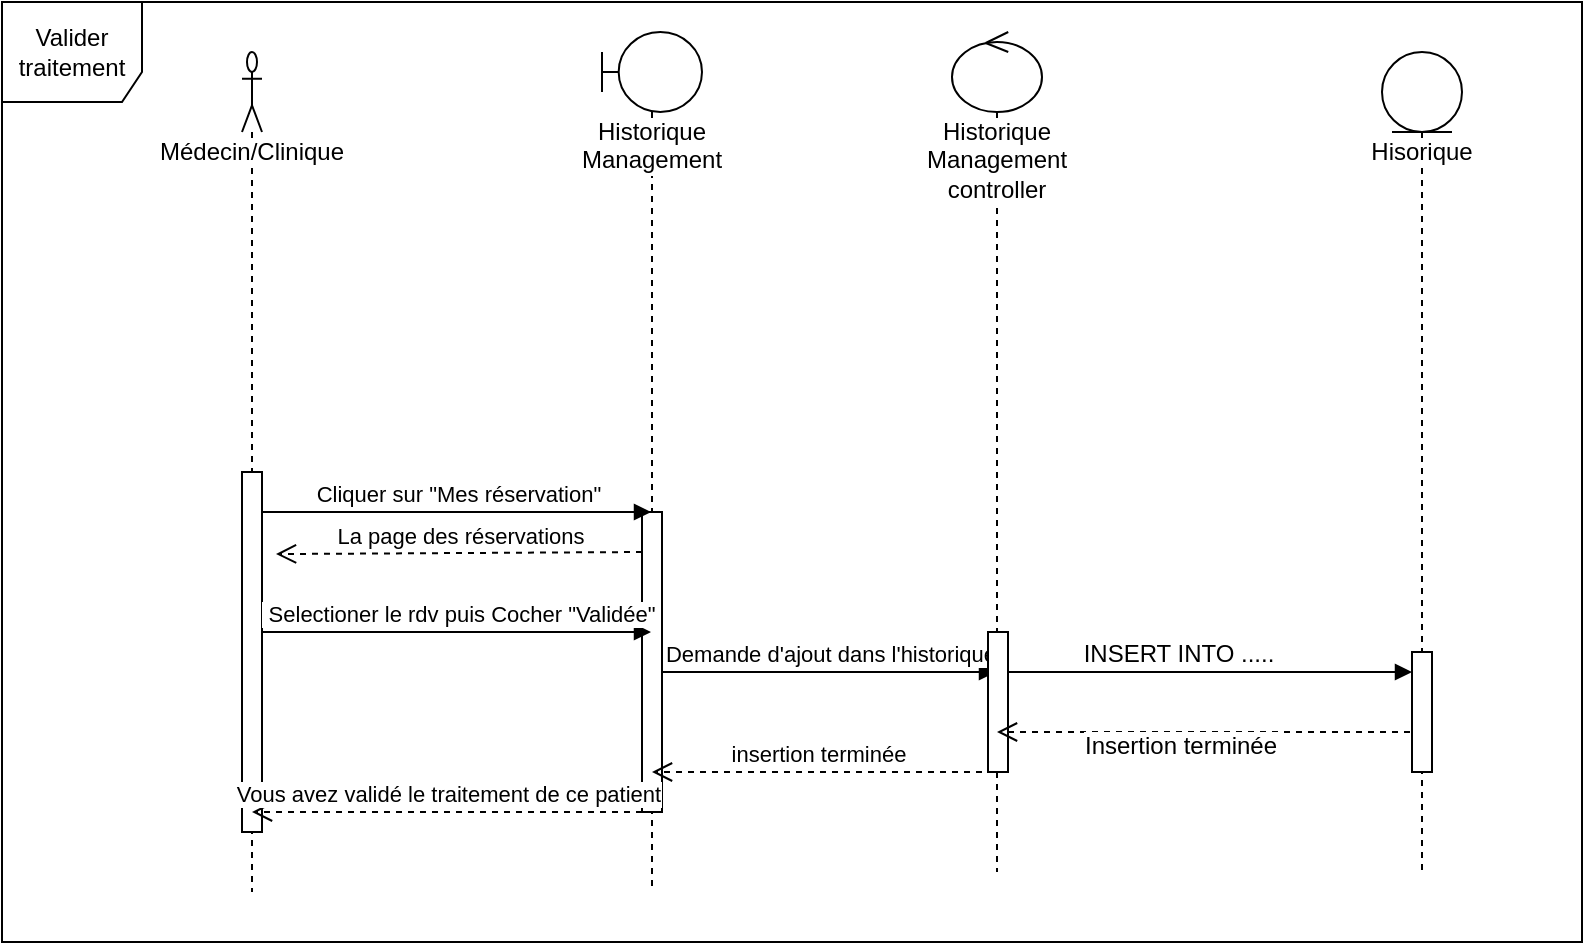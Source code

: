 <mxfile version="10.5.4" type="device"><diagram id="chPoz5LdmpBUyQcO5zTx" name="Page-1"><mxGraphModel dx="840" dy="506" grid="1" gridSize="10" guides="1" tooltips="1" connect="1" arrows="1" fold="1" page="1" pageScale="1" pageWidth="850" pageHeight="1100" math="0" shadow="0"><root><mxCell id="0"/><mxCell id="1" parent="0"/><mxCell id="VjuR507clFlsxulzZDKX-1" value="Valider traitement" style="shape=umlFrame;whiteSpace=wrap;html=1;width=70;height=50;" parent="1" vertex="1"><mxGeometry y="285" width="790" height="470" as="geometry"/></mxCell><mxCell id="2UEXE4apJw5BmhpLBmJW-8" value="Historique&lt;br&gt;Management" style="shape=umlLifeline;participant=umlBoundary;perimeter=lifelinePerimeter;whiteSpace=wrap;html=1;container=1;collapsible=0;recursiveResize=0;verticalAlign=top;spacingTop=36;labelBackgroundColor=#ffffff;outlineConnect=0;" parent="1" vertex="1"><mxGeometry x="300" y="300" width="50" height="430" as="geometry"/></mxCell><mxCell id="Rs4aEwTWib0IYG7Q8rTW-9" value="Demande d'ajout dans l'historique" style="html=1;verticalAlign=bottom;endArrow=block;" parent="2UEXE4apJw5BmhpLBmJW-8" target="2UEXE4apJw5BmhpLBmJW-10" edge="1"><mxGeometry width="80" relative="1" as="geometry"><mxPoint x="30" y="320" as="sourcePoint"/><mxPoint x="110" y="320" as="targetPoint"/></mxGeometry></mxCell><mxCell id="7SDykJjdKvBhvmbUAV3r-7" value="" style="html=1;points=[];perimeter=orthogonalPerimeter;" parent="2UEXE4apJw5BmhpLBmJW-8" vertex="1"><mxGeometry x="20" y="240" width="10" height="150" as="geometry"/></mxCell><mxCell id="2UEXE4apJw5BmhpLBmJW-9" value="Médecin/Clinique" style="shape=umlLifeline;participant=umlActor;perimeter=lifelinePerimeter;whiteSpace=wrap;html=1;container=1;collapsible=0;recursiveResize=0;verticalAlign=top;spacingTop=36;labelBackgroundColor=#ffffff;outlineConnect=0;" parent="1" vertex="1"><mxGeometry x="120" y="310" width="10" height="420" as="geometry"/></mxCell><mxCell id="7SDykJjdKvBhvmbUAV3r-6" value="" style="html=1;points=[];perimeter=orthogonalPerimeter;" parent="2UEXE4apJw5BmhpLBmJW-9" vertex="1"><mxGeometry y="210" width="10" height="180" as="geometry"/></mxCell><mxCell id="2UEXE4apJw5BmhpLBmJW-10" value="Historique&lt;br&gt;Management controller" style="shape=umlLifeline;participant=umlControl;perimeter=lifelinePerimeter;whiteSpace=wrap;html=1;container=1;collapsible=0;recursiveResize=0;verticalAlign=top;spacingTop=36;labelBackgroundColor=#ffffff;outlineConnect=0;" parent="1" vertex="1"><mxGeometry x="475" y="300" width="45" height="420" as="geometry"/></mxCell><mxCell id="7SDykJjdKvBhvmbUAV3r-8" value="" style="html=1;points=[];perimeter=orthogonalPerimeter;" parent="2UEXE4apJw5BmhpLBmJW-10" vertex="1"><mxGeometry x="18" y="300" width="10" height="70" as="geometry"/></mxCell><mxCell id="2UEXE4apJw5BmhpLBmJW-11" value="Hisorique" style="shape=umlLifeline;participant=umlEntity;perimeter=lifelinePerimeter;whiteSpace=wrap;html=1;container=1;collapsible=0;recursiveResize=0;verticalAlign=top;spacingTop=36;labelBackgroundColor=#ffffff;outlineConnect=0;" parent="1" vertex="1"><mxGeometry x="690" y="310" width="40" height="410" as="geometry"/></mxCell><mxCell id="Rs4aEwTWib0IYG7Q8rTW-4" value="Cliquer sur &quot;Mes réservation&quot;" style="html=1;verticalAlign=bottom;endArrow=block;" parent="1" target="2UEXE4apJw5BmhpLBmJW-8" edge="1"><mxGeometry width="80" relative="1" as="geometry"><mxPoint x="130" y="540" as="sourcePoint"/><mxPoint x="210" y="540" as="targetPoint"/></mxGeometry></mxCell><mxCell id="7SDykJjdKvBhvmbUAV3r-2" value="" style="html=1;verticalAlign=bottom;endArrow=open;dashed=1;endSize=8;" parent="1" target="2UEXE4apJw5BmhpLBmJW-10" edge="1"><mxGeometry relative="1" as="geometry"><mxPoint x="710" y="650" as="sourcePoint"/><mxPoint x="630" y="650" as="targetPoint"/></mxGeometry></mxCell><mxCell id="7SDykJjdKvBhvmbUAV3r-23" value="Insertion terminée" style="text;html=1;resizable=0;points=[];align=center;verticalAlign=middle;labelBackgroundColor=#ffffff;" parent="7SDykJjdKvBhvmbUAV3r-2" vertex="1" connectable="0"><mxGeometry x="0.145" y="7" relative="1" as="geometry"><mxPoint as="offset"/></mxGeometry></mxCell><mxCell id="7SDykJjdKvBhvmbUAV3r-3" value="insertion terminée" style="html=1;verticalAlign=bottom;endArrow=open;dashed=1;endSize=8;" parent="1" target="2UEXE4apJw5BmhpLBmJW-8" edge="1"><mxGeometry relative="1" as="geometry"><mxPoint x="490" y="670" as="sourcePoint"/><mxPoint x="410" y="670" as="targetPoint"/></mxGeometry></mxCell><mxCell id="7SDykJjdKvBhvmbUAV3r-4" value="Vous avez validé le traitement de ce patient" style="html=1;verticalAlign=bottom;endArrow=open;dashed=1;endSize=8;" parent="1" target="2UEXE4apJw5BmhpLBmJW-9" edge="1"><mxGeometry relative="1" as="geometry"><mxPoint x="320" y="690" as="sourcePoint"/><mxPoint x="240" y="690" as="targetPoint"/></mxGeometry></mxCell><mxCell id="7SDykJjdKvBhvmbUAV3r-1" value="" style="html=1;verticalAlign=bottom;endArrow=block;" parent="1" source="7SDykJjdKvBhvmbUAV3r-10" target="2UEXE4apJw5BmhpLBmJW-11" edge="1"><mxGeometry width="80" relative="1" as="geometry"><mxPoint x="500" y="630" as="sourcePoint"/><mxPoint x="580" y="630" as="targetPoint"/></mxGeometry></mxCell><mxCell id="7SDykJjdKvBhvmbUAV3r-10" value="" style="html=1;points=[];perimeter=orthogonalPerimeter;" parent="1" vertex="1"><mxGeometry x="705" y="610" width="10" height="60" as="geometry"/></mxCell><mxCell id="7SDykJjdKvBhvmbUAV3r-11" value="" style="html=1;verticalAlign=bottom;endArrow=block;" parent="1" source="7SDykJjdKvBhvmbUAV3r-8" target="7SDykJjdKvBhvmbUAV3r-10" edge="1"><mxGeometry width="80" relative="1" as="geometry"><mxPoint x="503" y="635" as="sourcePoint"/><mxPoint x="709.5" y="635" as="targetPoint"/><Array as="points"><mxPoint x="620" y="620"/></Array></mxGeometry></mxCell><mxCell id="SAaOJ8quD6x723TnzMIB-3" value="INSERT INTO ....." style="text;html=1;resizable=0;points=[];align=center;verticalAlign=middle;labelBackgroundColor=#ffffff;" parent="7SDykJjdKvBhvmbUAV3r-11" vertex="1" connectable="0"><mxGeometry x="0.158" y="33" relative="1" as="geometry"><mxPoint x="-32" y="24" as="offset"/></mxGeometry></mxCell><mxCell id="7SDykJjdKvBhvmbUAV3r-17" value="La page des réservations" style="html=1;verticalAlign=bottom;endArrow=open;dashed=1;endSize=8;entryX=1.7;entryY=0.228;entryDx=0;entryDy=0;entryPerimeter=0;" parent="1" target="7SDykJjdKvBhvmbUAV3r-6" edge="1"><mxGeometry relative="1" as="geometry"><mxPoint x="320" y="560" as="sourcePoint"/><mxPoint x="240" y="560" as="targetPoint"/></mxGeometry></mxCell><mxCell id="7SDykJjdKvBhvmbUAV3r-19" value="&amp;nbsp;Selectioner le rdv puis Cocher &quot;Validée&quot;" style="html=1;verticalAlign=bottom;endArrow=block;" parent="1" target="2UEXE4apJw5BmhpLBmJW-8" edge="1"><mxGeometry width="80" relative="1" as="geometry"><mxPoint x="130" y="600" as="sourcePoint"/><mxPoint x="210" y="600" as="targetPoint"/></mxGeometry></mxCell></root></mxGraphModel></diagram></mxfile>